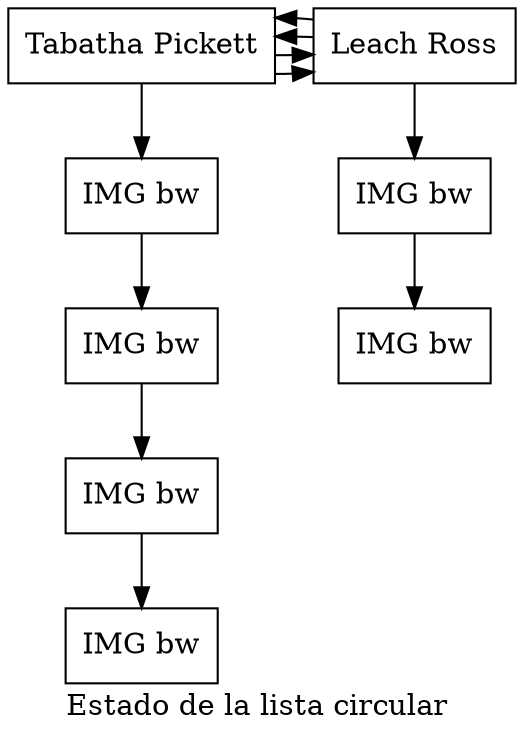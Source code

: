 digraph G{
label="Estado de la lista circular ";
node[shape=box];
nC1044036744[label="Tabatha Pickett"];
nP1406718218[label="IMG bw"];
nP245257410[label="IMG bw"];
nP1705736037[label="IMG bw"];
nP455659002[label="IMG bw"];
nC1826771953[label="Leach Ross"];
nP250421012[label="IMG bw"];
nP1915318863[label="IMG bw"];

nC1044036744->nC1826771953;
nC1044036744->nC1826771953;
nC1044036744->nP1406718218;
nP1406718218->nP245257410;
nP245257410->nP1705736037;
nP1705736037->nP455659002;
nC1826771953->nC1044036744;
nC1826771953->nC1044036744;
nC1826771953->nP250421012;
nP250421012->nP1915318863;

{rank=same;nC1044036744;nC1826771953;}
}